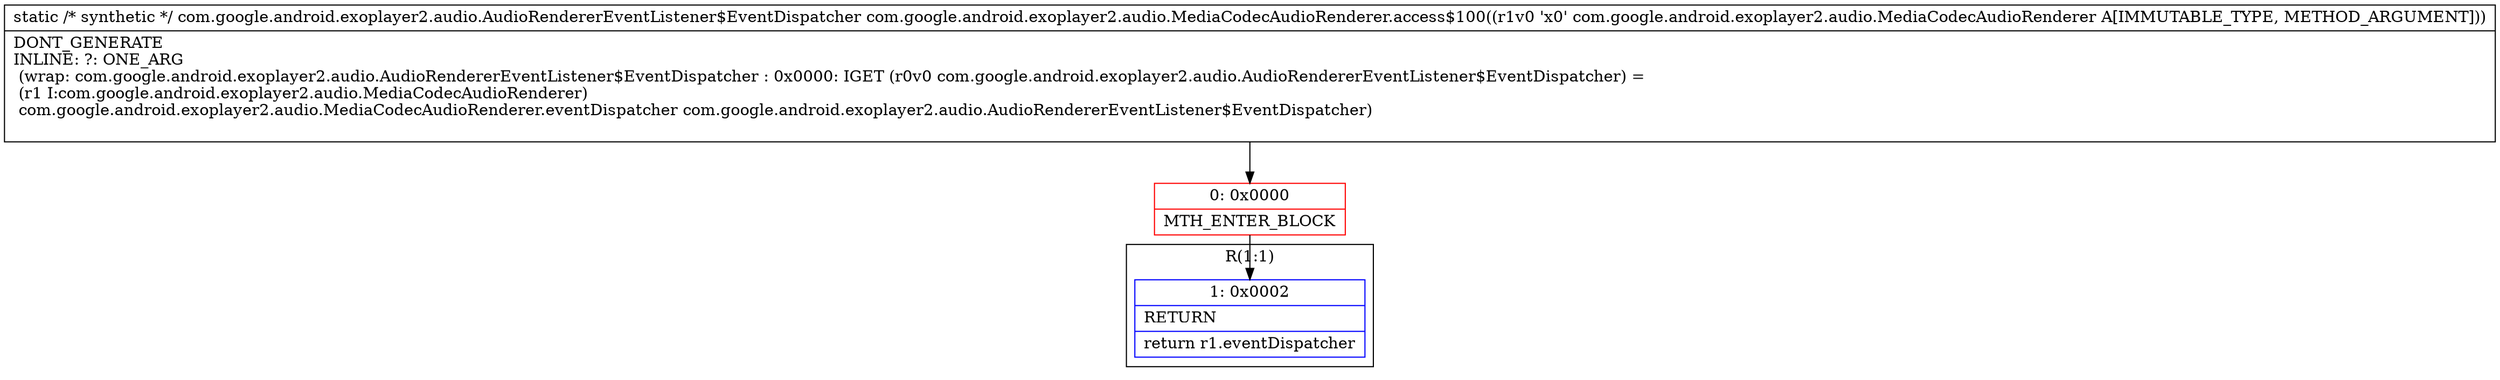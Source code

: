 digraph "CFG forcom.google.android.exoplayer2.audio.MediaCodecAudioRenderer.access$100(Lcom\/google\/android\/exoplayer2\/audio\/MediaCodecAudioRenderer;)Lcom\/google\/android\/exoplayer2\/audio\/AudioRendererEventListener$EventDispatcher;" {
subgraph cluster_Region_500943750 {
label = "R(1:1)";
node [shape=record,color=blue];
Node_1 [shape=record,label="{1\:\ 0x0002|RETURN\l|return r1.eventDispatcher\l}"];
}
Node_0 [shape=record,color=red,label="{0\:\ 0x0000|MTH_ENTER_BLOCK\l}"];
MethodNode[shape=record,label="{static \/* synthetic *\/ com.google.android.exoplayer2.audio.AudioRendererEventListener$EventDispatcher com.google.android.exoplayer2.audio.MediaCodecAudioRenderer.access$100((r1v0 'x0' com.google.android.exoplayer2.audio.MediaCodecAudioRenderer A[IMMUTABLE_TYPE, METHOD_ARGUMENT]))  | DONT_GENERATE\lINLINE: ?: ONE_ARG  \l  (wrap: com.google.android.exoplayer2.audio.AudioRendererEventListener$EventDispatcher : 0x0000: IGET  (r0v0 com.google.android.exoplayer2.audio.AudioRendererEventListener$EventDispatcher) = \l  (r1 I:com.google.android.exoplayer2.audio.MediaCodecAudioRenderer)\l com.google.android.exoplayer2.audio.MediaCodecAudioRenderer.eventDispatcher com.google.android.exoplayer2.audio.AudioRendererEventListener$EventDispatcher)\l\l}"];
MethodNode -> Node_0;
Node_0 -> Node_1;
}

